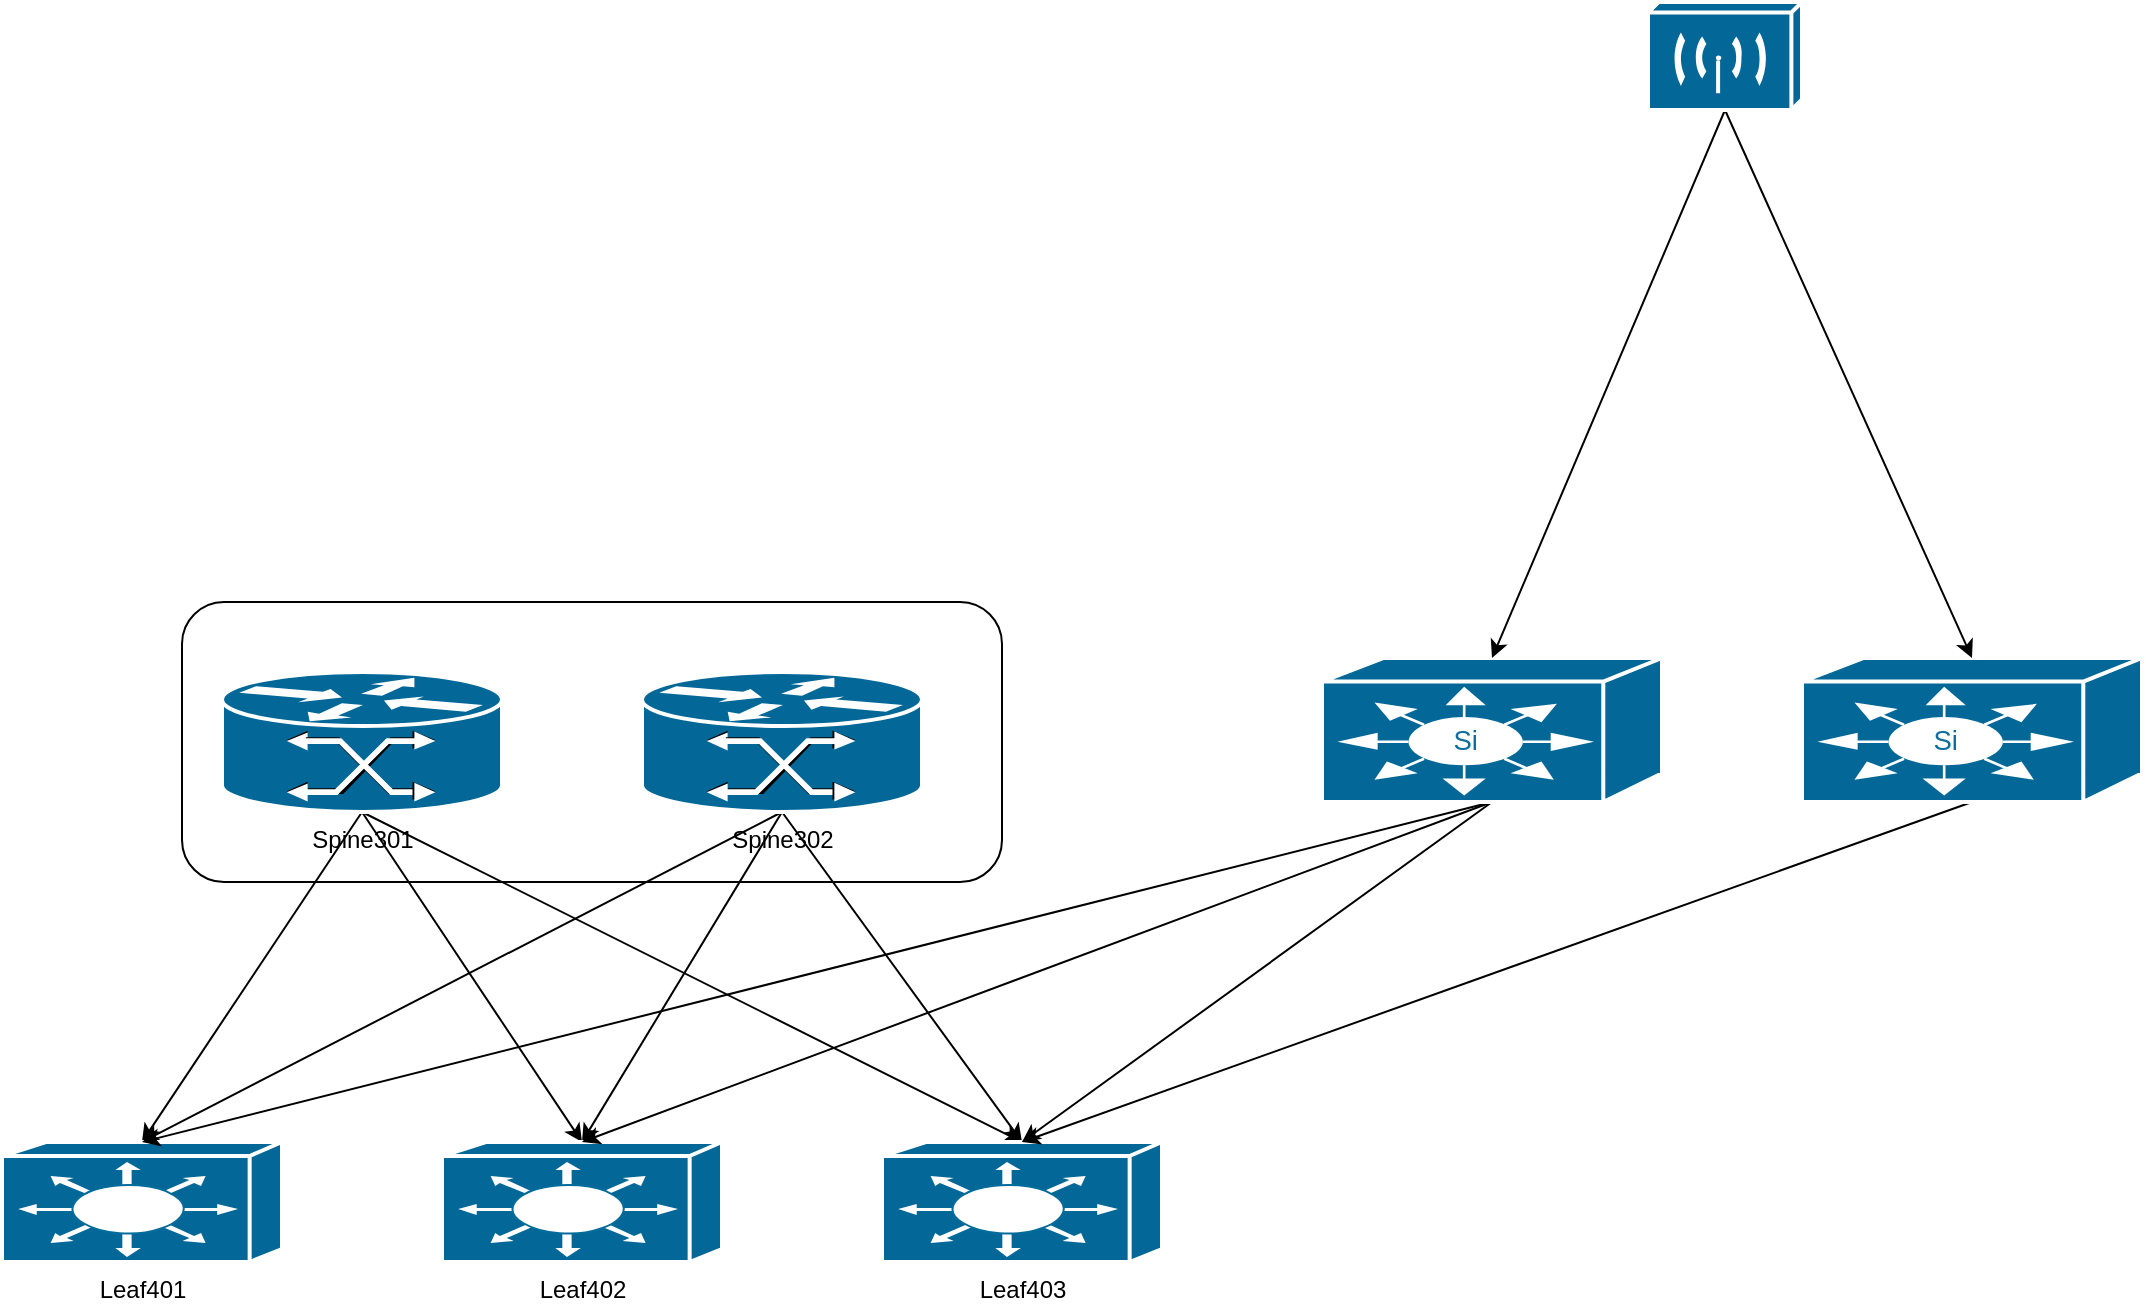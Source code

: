 <mxfile version="20.5.3" type="github">
  <diagram name="Page-1" id="822b0af5-4adb-64df-f703-e8dfc1f81529">
    <mxGraphModel dx="1426" dy="737" grid="1" gridSize="10" guides="1" tooltips="1" connect="1" arrows="1" fold="1" page="1" pageScale="1" pageWidth="1100" pageHeight="850" background="none" math="0" shadow="0">
      <root>
        <mxCell id="0" />
        <mxCell id="1" parent="0" />
        <mxCell id="-_GxVvcapp1JqCIgD7i_-7" value="" style="rounded=1;whiteSpace=wrap;html=1;" parent="1" vertex="1">
          <mxGeometry x="380" y="370" width="410" height="140" as="geometry" />
        </mxCell>
        <mxCell id="-_GxVvcapp1JqCIgD7i_-13" style="edgeStyle=none;rounded=0;orthogonalLoop=1;jettySize=auto;html=1;exitX=0.5;exitY=1;exitDx=0;exitDy=0;exitPerimeter=0;entryX=0.5;entryY=0;entryDx=0;entryDy=0;entryPerimeter=0;" parent="1" source="-_GxVvcapp1JqCIgD7i_-2" target="-_GxVvcapp1JqCIgD7i_-8" edge="1">
          <mxGeometry relative="1" as="geometry" />
        </mxCell>
        <mxCell id="-_GxVvcapp1JqCIgD7i_-14" style="edgeStyle=none;rounded=0;orthogonalLoop=1;jettySize=auto;html=1;exitX=0.5;exitY=1;exitDx=0;exitDy=0;exitPerimeter=0;entryX=0.5;entryY=0;entryDx=0;entryDy=0;entryPerimeter=0;" parent="1" source="-_GxVvcapp1JqCIgD7i_-2" target="-_GxVvcapp1JqCIgD7i_-9" edge="1">
          <mxGeometry relative="1" as="geometry" />
        </mxCell>
        <mxCell id="-_GxVvcapp1JqCIgD7i_-18" style="edgeStyle=none;rounded=0;orthogonalLoop=1;jettySize=auto;html=1;exitX=0.5;exitY=1;exitDx=0;exitDy=0;exitPerimeter=0;entryX=0.5;entryY=0;entryDx=0;entryDy=0;entryPerimeter=0;" parent="1" source="-_GxVvcapp1JqCIgD7i_-2" target="-_GxVvcapp1JqCIgD7i_-10" edge="1">
          <mxGeometry relative="1" as="geometry" />
        </mxCell>
        <mxCell id="-_GxVvcapp1JqCIgD7i_-2" value="Spine301" style="shape=mxgraph.cisco.switches.mgx_8000_multiservice_switch;sketch=0;html=1;pointerEvents=1;dashed=0;fillColor=#036897;strokeColor=#ffffff;strokeWidth=2;verticalLabelPosition=bottom;verticalAlign=top;align=center;outlineConnect=0;" parent="1" vertex="1">
          <mxGeometry x="400" y="405" width="140" height="70" as="geometry" />
        </mxCell>
        <mxCell id="-_GxVvcapp1JqCIgD7i_-15" style="edgeStyle=none;rounded=0;orthogonalLoop=1;jettySize=auto;html=1;entryX=0.5;entryY=0;entryDx=0;entryDy=0;entryPerimeter=0;exitX=0.5;exitY=1;exitDx=0;exitDy=0;exitPerimeter=0;" parent="1" source="-_GxVvcapp1JqCIgD7i_-6" target="-_GxVvcapp1JqCIgD7i_-10" edge="1">
          <mxGeometry relative="1" as="geometry" />
        </mxCell>
        <mxCell id="-_GxVvcapp1JqCIgD7i_-16" style="edgeStyle=none;rounded=0;orthogonalLoop=1;jettySize=auto;html=1;exitX=0.5;exitY=1;exitDx=0;exitDy=0;exitPerimeter=0;entryX=0.5;entryY=0;entryDx=0;entryDy=0;entryPerimeter=0;" parent="1" source="-_GxVvcapp1JqCIgD7i_-6" target="-_GxVvcapp1JqCIgD7i_-9" edge="1">
          <mxGeometry relative="1" as="geometry" />
        </mxCell>
        <mxCell id="-_GxVvcapp1JqCIgD7i_-17" style="edgeStyle=none;rounded=0;orthogonalLoop=1;jettySize=auto;html=1;exitX=0.5;exitY=1;exitDx=0;exitDy=0;exitPerimeter=0;entryX=0.5;entryY=0;entryDx=0;entryDy=0;entryPerimeter=0;" parent="1" source="-_GxVvcapp1JqCIgD7i_-6" target="-_GxVvcapp1JqCIgD7i_-8" edge="1">
          <mxGeometry relative="1" as="geometry" />
        </mxCell>
        <mxCell id="-_GxVvcapp1JqCIgD7i_-6" value="Spine302" style="shape=mxgraph.cisco.switches.mgx_8000_multiservice_switch;sketch=0;html=1;pointerEvents=1;dashed=0;fillColor=#036897;strokeColor=#ffffff;strokeWidth=2;verticalLabelPosition=bottom;verticalAlign=top;align=center;outlineConnect=0;" parent="1" vertex="1">
          <mxGeometry x="610" y="405" width="140" height="70" as="geometry" />
        </mxCell>
        <mxCell id="-_GxVvcapp1JqCIgD7i_-8" value="Leaf401" style="shape=mxgraph.cisco.switches.layer_3_switch;sketch=0;html=1;pointerEvents=1;dashed=0;fillColor=#036897;strokeColor=#ffffff;strokeWidth=2;verticalLabelPosition=bottom;verticalAlign=top;align=center;outlineConnect=0;" parent="1" vertex="1">
          <mxGeometry x="290" y="640" width="140" height="60" as="geometry" />
        </mxCell>
        <mxCell id="-_GxVvcapp1JqCIgD7i_-9" value="Leaf402" style="shape=mxgraph.cisco.switches.layer_3_switch;sketch=0;html=1;pointerEvents=1;dashed=0;fillColor=#036897;strokeColor=#ffffff;strokeWidth=2;verticalLabelPosition=bottom;verticalAlign=top;align=center;outlineConnect=0;" parent="1" vertex="1">
          <mxGeometry x="510" y="640" width="140" height="60" as="geometry" />
        </mxCell>
        <mxCell id="-_GxVvcapp1JqCIgD7i_-10" value="Leaf403" style="shape=mxgraph.cisco.switches.layer_3_switch;sketch=0;html=1;pointerEvents=1;dashed=0;fillColor=#036897;strokeColor=#ffffff;strokeWidth=2;verticalLabelPosition=bottom;verticalAlign=top;align=center;outlineConnect=0;" parent="1" vertex="1">
          <mxGeometry x="730" y="640" width="140" height="60" as="geometry" />
        </mxCell>
        <mxCell id="-_GxVvcapp1JqCIgD7i_-25" style="edgeStyle=none;rounded=0;orthogonalLoop=1;jettySize=auto;html=1;exitX=0.5;exitY=1;exitDx=0;exitDy=0;exitPerimeter=0;entryX=0.5;entryY=0;entryDx=0;entryDy=0;entryPerimeter=0;" parent="1" source="-_GxVvcapp1JqCIgD7i_-21" target="-_GxVvcapp1JqCIgD7i_-8" edge="1">
          <mxGeometry relative="1" as="geometry" />
        </mxCell>
        <mxCell id="-_GxVvcapp1JqCIgD7i_-26" style="edgeStyle=none;rounded=0;orthogonalLoop=1;jettySize=auto;html=1;exitX=0.5;exitY=1;exitDx=0;exitDy=0;exitPerimeter=0;entryX=0.5;entryY=0;entryDx=0;entryDy=0;entryPerimeter=0;" parent="1" source="-_GxVvcapp1JqCIgD7i_-21" target="-_GxVvcapp1JqCIgD7i_-9" edge="1">
          <mxGeometry relative="1" as="geometry" />
        </mxCell>
        <mxCell id="-_GxVvcapp1JqCIgD7i_-27" style="edgeStyle=none;rounded=0;orthogonalLoop=1;jettySize=auto;html=1;exitX=0.5;exitY=1;exitDx=0;exitDy=0;exitPerimeter=0;entryX=0.5;entryY=0;entryDx=0;entryDy=0;entryPerimeter=0;" parent="1" source="-_GxVvcapp1JqCIgD7i_-21" target="-_GxVvcapp1JqCIgD7i_-10" edge="1">
          <mxGeometry relative="1" as="geometry" />
        </mxCell>
        <mxCell id="-_GxVvcapp1JqCIgD7i_-21" value="" style="shape=mxgraph.cisco.switches.simultilayer_switch;sketch=0;html=1;pointerEvents=1;dashed=0;fillColor=#036897;strokeColor=#ffffff;strokeWidth=2;verticalLabelPosition=bottom;verticalAlign=top;align=center;outlineConnect=0;container=1;" parent="1" vertex="1">
          <mxGeometry x="950" y="398" width="170" height="72" as="geometry" />
        </mxCell>
        <mxCell id="-_GxVvcapp1JqCIgD7i_-23" style="edgeStyle=none;rounded=0;orthogonalLoop=1;jettySize=auto;html=1;exitX=0.5;exitY=1;exitDx=0;exitDy=0;exitPerimeter=0;" parent="1" source="-_GxVvcapp1JqCIgD7i_-21" target="-_GxVvcapp1JqCIgD7i_-21" edge="1">
          <mxGeometry relative="1" as="geometry" />
        </mxCell>
        <mxCell id="-_GxVvcapp1JqCIgD7i_-28" style="edgeStyle=none;rounded=0;orthogonalLoop=1;jettySize=auto;html=1;exitX=0.5;exitY=1;exitDx=0;exitDy=0;exitPerimeter=0;entryX=0.5;entryY=0;entryDx=0;entryDy=0;entryPerimeter=0;" parent="1" source="-_GxVvcapp1JqCIgD7i_-24" target="-_GxVvcapp1JqCIgD7i_-10" edge="1">
          <mxGeometry relative="1" as="geometry" />
        </mxCell>
        <mxCell id="-_GxVvcapp1JqCIgD7i_-24" value="" style="shape=mxgraph.cisco.switches.simultilayer_switch;sketch=0;html=1;pointerEvents=1;dashed=0;fillColor=#036897;strokeColor=#ffffff;strokeWidth=2;verticalLabelPosition=bottom;verticalAlign=top;align=center;outlineConnect=0;container=1;" parent="1" vertex="1">
          <mxGeometry x="1190" y="398" width="170" height="72" as="geometry" />
        </mxCell>
        <mxCell id="-_GxVvcapp1JqCIgD7i_-35" style="edgeStyle=none;rounded=0;orthogonalLoop=1;jettySize=auto;html=1;exitX=0.5;exitY=1;exitDx=0;exitDy=0;exitPerimeter=0;entryX=0.5;entryY=0;entryDx=0;entryDy=0;entryPerimeter=0;" parent="1" source="-_GxVvcapp1JqCIgD7i_-34" target="-_GxVvcapp1JqCIgD7i_-21" edge="1">
          <mxGeometry relative="1" as="geometry" />
        </mxCell>
        <mxCell id="-_GxVvcapp1JqCIgD7i_-36" style="edgeStyle=none;rounded=0;orthogonalLoop=1;jettySize=auto;html=1;exitX=0.5;exitY=1;exitDx=0;exitDy=0;exitPerimeter=0;entryX=0.5;entryY=0;entryDx=0;entryDy=0;entryPerimeter=0;" parent="1" source="-_GxVvcapp1JqCIgD7i_-34" target="-_GxVvcapp1JqCIgD7i_-24" edge="1">
          <mxGeometry relative="1" as="geometry" />
        </mxCell>
        <mxCell id="-_GxVvcapp1JqCIgD7i_-34" value="" style="shape=mxgraph.cisco.wireless.wireless_transport;sketch=0;html=1;pointerEvents=1;dashed=0;fillColor=#036897;strokeColor=#ffffff;strokeWidth=2;verticalLabelPosition=bottom;verticalAlign=top;align=center;outlineConnect=0;" parent="1" vertex="1">
          <mxGeometry x="1113" y="70" width="77" height="54" as="geometry" />
        </mxCell>
      </root>
    </mxGraphModel>
  </diagram>
</mxfile>
